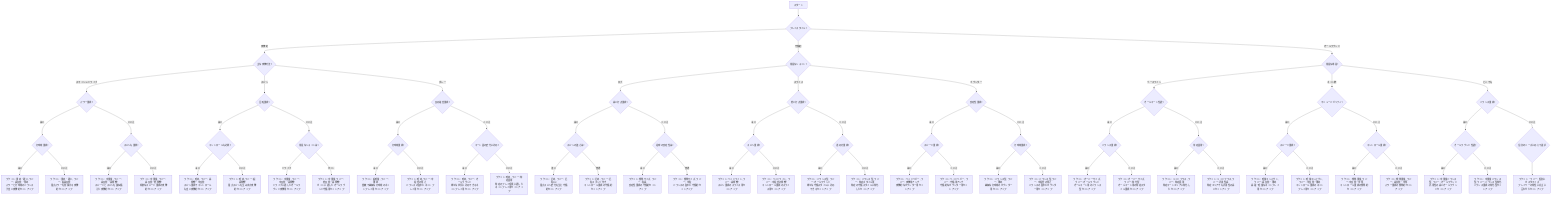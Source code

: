 graph TD
    A[スタート] --> B{プレイスタイル?}
    B -->|攻撃的| C{主な攻撃方法?}
    B -->|守備的| D{得意なショット?}
    B -->|オールラウンド| E{得意な場所?}

    C -->|スマッシュ/ドライブ| F{パワー重視?}
    C -->|スピン| G{回転重視?}
    C -->|ボレー| H{反応速度重視?}

    D -->|ロブ| I{高い打点重視?}
    D -->|スライス| J{低い打点重視?}
    D -->|カウンター| K{安定性重視?}

    E -->|ベースライン| L{オールコート性能?}
    E -->|ネット際| M{マニューバビリティ?}
    E -->|どこでも| N{バランス重視?}

    F -->|はい| O1{打球感重視?}
    F -->|いいえ| P1{スピンも重要?}

    G -->|はい| Q1{コントロールも必要?}
    G -->|いいえ| R1{得意なショットは?}

    H -->|はい| S1{打球感重視?}
    H -->|いいえ| T1{コート面の変化に対応?}

    I -->|はい| U1{スピンの強さは?}
    I -->|いいえ| V1{返球の安定性は?}

    J -->|はい| W1{スピン重視?}
    J -->|いいえ| X1{適応力重視?}

    K -->|はい| Y1{スピード重視?}
    K -->|いいえ| Z1{打球感重視?}

    L -->|はい| AA1{バランス重視?}
    L -->|いいえ| AB1{特定面用?}

    M -->|はい| AC1{スピード重視?}
    M -->|いいえ| AD1{コントロール重視?}

    N -->|はい| AE1{オールラウンド性能?}
    N -->|いいえ| AF1{個別のニーズに応じて選択}

    O1 -->|はい| O2[ラケット: 重め・硬い, ラバー: 高反発・厚め<br/>パワーと打球感のバランスが良い攻撃的セットアップ]
    O1 -->|いいえ| O3[ラケット: 重め・硬い, ラバー: 超高反発<br/>最大パワーを発揮する攻撃的セットアップ]
    P1 -->|はい| P2[ラケット: 中重量, ラバー: 高反発・高摩擦<br/>スピードとスピンを兼ね備えた攻撃的セットアップ]
    P1 -->|いいえ| P3[ラケット: 中重量, ラバー: 高反発・低摩擦<br/>純粋なスピード重視の攻撃的セットアップ]
    Q1 -->|はい| Q2[ラケット: 軽め, ラバー: 高摩擦・中反発<br/>スピン重視でコントロールも良い攻撃的セットアップ]
    Q1 -->|いいえ| Q3[ラケット: 軽め, ラバー: 超高摩擦<br/>最大スピンを生み出す攻撃的セットアップ]
    R1 -->|ドライブ| R2[ラケット: 中重量, ラバー: 中反発・高摩擦<br/>ドライブに適したオールラウンド攻撃用セットアップ]
    R1 -->|カット| R3[ラケット: 中重量, ラバー: 低反発・高摩擦<br/>カットに適したオールラウンド守備用セットアップ]
    S1 -->|はい| S2[ラケット: 超軽量, ラバー: 薄め<br/>俊敏で繊細な打球感のネットプレイ用セットアップ]
    S1 -->|いいえ| S3[ラケット: 軽め, ラバー: 中程度の厚さ<br/>バランスの取れたネットプレイ用セットアップ]
    T1 -->|はい| T2[ラケット: 軽め, ラバー: オールラウンド<br/>様々な状況に対応できるネットプレイ用セットアップ]
    T1 -->|いいえ| T3[ラケット: 軽め, ラバー: 特定面用<br/>特定のプレイ環境に適したネットプレイ用セットアップ]
    U1 -->|強い| U2[ラケット: 長め, ラバー: 長粒OX<br/>最大スピン変化を生む守備的セットアップ]
    U1 -->|普通| U3[ラケット: 長め, ラバー: 長粒スポンジ付き<br/>コントロール重視の守備的セットアップ]
    V1 -->|高い| V2[ラケット: 標準サイズ, ラバー: 粒高<br/>安定性重視の守備的セットアップ]
    V1 -->|普通| V3[ラケット: 標準サイズ, ラバー: 中粒<br/>バランスの取れた守備的セットアップ]
    W1 -->|はい| W2[ラケット: ヘッドライト, ラバー: 高摩擦<br/>スピン重視のスライス用セットアップ]
    W1 -->|いいえ| W3[ラケット: ヘッドライト, ラバー: 中程度の摩擦<br/>コントロール重視のスライス用セットアップ]
    X1 -->|はい| X2[ラケット: バランス型, ラバー: オールラウンド<br/>様々な守備スタイルに対応できるセットアップ]
    X1 -->|いいえ| X3[ラケット: バランス型, ラバー: 特定スタイル用<br/>特定の守備スタイルに特化したセットアップ]
    Y1 -->|はい| Y2[ラケット: ヘッドヘビー, ラバー: 攻撃用アンチ<br/>攻撃的なカウンター用セットアップ]
    Y1 -->|いいえ| Y3[ラケット: ヘッドヘビー, ラバー: 守備用アンチ<br/>守備的なカウンター用セットアップ]
    Z1 -->|はい| Z2[ラケット: バランス型, ラバー: 薄め<br/>繊細な打球感のカウンター用セットアップ]
    Z1 -->|いいえ| Z3[ラケット: バランス型, ラバー: 中程度の厚さ<br/>バランスの取れたカウンター用セットアップ]
    AA1 -->|はい| AA2[ラケット: オーバーサイズ, ラバー: オールラウンド<br/>オールコート用のバランス型セットアップ]
    AA1 -->|いいえ| AA3[ラケット: オーバーサイズ, ラバー: 特化型<br/>オールコート用の特定スタイル重視セットアップ]
    AB1 -->|はい| AB2[ラケット: ミッドプラス, ラバー: 特定面用<br/>特定コートエリアに特化したセットアップ]
    AB1 -->|いいえ| AB3[ラケット: ミッドプラス, ラバー: 汎用性高<br/>特定エリアでも汎用性の高いセットアップ]
    AC1 -->|はい| AC2[ラケット: 軽量コンパクト, ラバー: 高反発・薄め<br/>高速・軽量なネットプレイ用セットアップ]
    AC1 -->|いいえ| AC3[ラケット: 軽量コンパクト, ラバー: 中反発・薄め<br/>コントロール重視のネットプレイ用セットアップ]
    AD1 -->|はい| AD2[ラケット: 標準重量, ラバー: 中反発・中厚<br/>コントロール重視の標準的セットアップ]
    AD1 -->|いいえ| AD3[ラケット: 標準重量, ラバー: 高反発・中厚<br/>パワー重視の標準的セットアップ]
    AE1 -->|はい| AE2[ラケット: 中重量バランス型, ラバー: オールラウンド<br/>汎用性の高いオールラウンドセットアップ]
    AE1 -->|いいえ| AE3[ラケット: 中重量バランス型, ラバー: バランス型特化<br/>バランス重視の特化型セットアップ]
    AF1 --> AF2[ラケット・ラバー: 個別にカスタマイズ<br/>プレイヤーの特性に完全に合わせたセットアップ]
